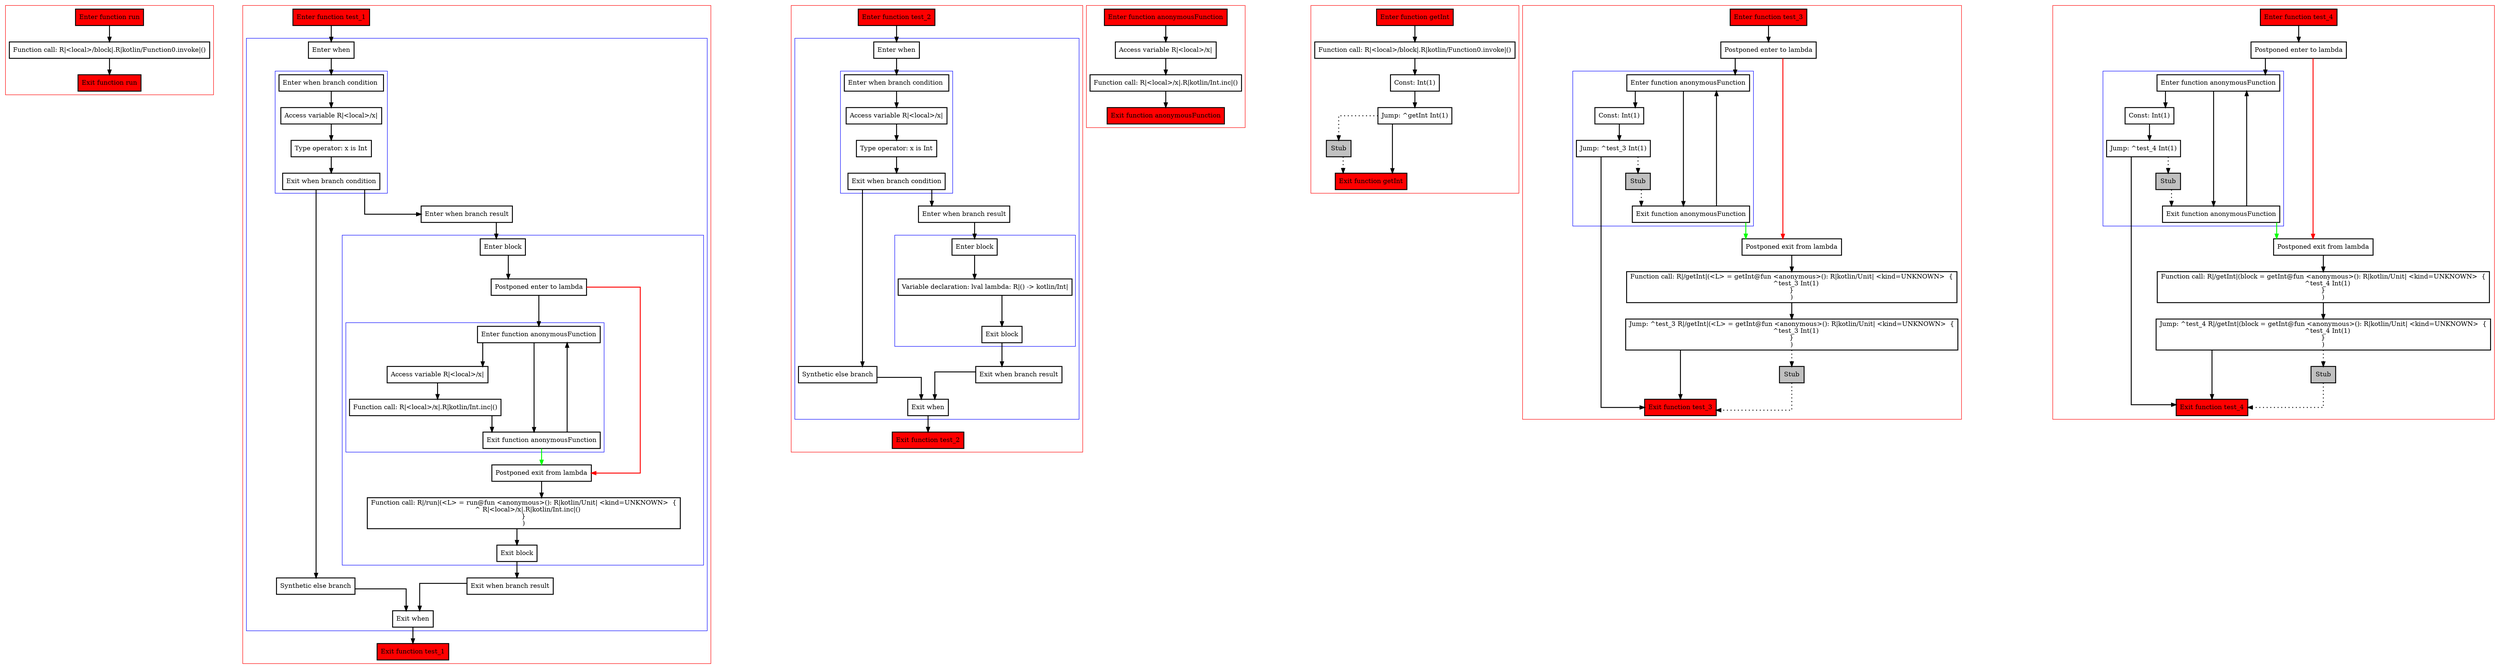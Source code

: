 digraph lambdas_kt {
    graph [splines=ortho nodesep=3]
    node [shape=box penwidth=2]
    edge [penwidth=2]

    subgraph cluster_0 {
        color=red
        0 [label="Enter function run" style="filled" fillcolor=red];
        1 [label="Function call: R|<local>/block|.R|kotlin/Function0.invoke|()"];
        2 [label="Exit function run" style="filled" fillcolor=red];
    }

    0 -> {1};
    1 -> {2};

    subgraph cluster_1 {
        color=red
        3 [label="Enter function test_1" style="filled" fillcolor=red];
        subgraph cluster_2 {
            color=blue
            4 [label="Enter when"];
            subgraph cluster_3 {
                color=blue
                5 [label="Enter when branch condition "];
                6 [label="Access variable R|<local>/x|"];
                7 [label="Type operator: x is Int"];
                8 [label="Exit when branch condition"];
            }
            9 [label="Synthetic else branch"];
            10 [label="Enter when branch result"];
            subgraph cluster_4 {
                color=blue
                11 [label="Enter block"];
                12 [label="Postponed enter to lambda"];
                subgraph cluster_5 {
                    color=blue
                    13 [label="Enter function anonymousFunction"];
                    14 [label="Access variable R|<local>/x|"];
                    15 [label="Function call: R|<local>/x|.R|kotlin/Int.inc|()"];
                    16 [label="Exit function anonymousFunction"];
                }
                17 [label="Postponed exit from lambda"];
                18 [label="Function call: R|/run|(<L> = run@fun <anonymous>(): R|kotlin/Unit| <kind=UNKNOWN>  {
    ^ R|<local>/x|.R|kotlin/Int.inc|()
}
)"];
                19 [label="Exit block"];
            }
            20 [label="Exit when branch result"];
            21 [label="Exit when"];
        }
        22 [label="Exit function test_1" style="filled" fillcolor=red];
    }

    3 -> {4};
    4 -> {5};
    5 -> {6};
    6 -> {7};
    7 -> {8};
    8 -> {10 9};
    9 -> {21};
    10 -> {11};
    11 -> {12};
    12 -> {13};
    12 -> {17} [color=red];
    13 -> {16 14};
    14 -> {15};
    15 -> {16};
    16 -> {13};
    16 -> {17} [color=green];
    17 -> {18};
    18 -> {19};
    19 -> {20};
    20 -> {21};
    21 -> {22};

    subgraph cluster_6 {
        color=red
        23 [label="Enter function test_2" style="filled" fillcolor=red];
        subgraph cluster_7 {
            color=blue
            24 [label="Enter when"];
            subgraph cluster_8 {
                color=blue
                25 [label="Enter when branch condition "];
                26 [label="Access variable R|<local>/x|"];
                27 [label="Type operator: x is Int"];
                28 [label="Exit when branch condition"];
            }
            29 [label="Synthetic else branch"];
            30 [label="Enter when branch result"];
            subgraph cluster_9 {
                color=blue
                31 [label="Enter block"];
                32 [label="Variable declaration: lval lambda: R|() -> kotlin/Int|"];
                33 [label="Exit block"];
            }
            34 [label="Exit when branch result"];
            35 [label="Exit when"];
        }
        36 [label="Exit function test_2" style="filled" fillcolor=red];
    }

    23 -> {24};
    24 -> {25};
    25 -> {26};
    26 -> {27};
    27 -> {28};
    28 -> {30 29};
    29 -> {35};
    30 -> {31};
    31 -> {32};
    32 -> {33};
    33 -> {34};
    34 -> {35};
    35 -> {36};

    subgraph cluster_10 {
        color=red
        37 [label="Enter function anonymousFunction" style="filled" fillcolor=red];
        38 [label="Access variable R|<local>/x|"];
        39 [label="Function call: R|<local>/x|.R|kotlin/Int.inc|()"];
        40 [label="Exit function anonymousFunction" style="filled" fillcolor=red];
    }

    37 -> {38};
    38 -> {39};
    39 -> {40};

    subgraph cluster_11 {
        color=red
        41 [label="Enter function getInt" style="filled" fillcolor=red];
        42 [label="Function call: R|<local>/block|.R|kotlin/Function0.invoke|()"];
        43 [label="Const: Int(1)"];
        44 [label="Jump: ^getInt Int(1)"];
        45 [label="Stub" style="filled" fillcolor=gray];
        46 [label="Exit function getInt" style="filled" fillcolor=red];
    }

    41 -> {42};
    42 -> {43};
    43 -> {44};
    44 -> {46};
    44 -> {45} [style=dotted];
    45 -> {46} [style=dotted];

    subgraph cluster_12 {
        color=red
        47 [label="Enter function test_3" style="filled" fillcolor=red];
        48 [label="Postponed enter to lambda"];
        subgraph cluster_13 {
            color=blue
            49 [label="Enter function anonymousFunction"];
            50 [label="Const: Int(1)"];
            51 [label="Jump: ^test_3 Int(1)"];
            52 [label="Stub" style="filled" fillcolor=gray];
            53 [label="Exit function anonymousFunction"];
        }
        54 [label="Postponed exit from lambda"];
        55 [label="Function call: R|/getInt|(<L> = getInt@fun <anonymous>(): R|kotlin/Unit| <kind=UNKNOWN>  {
    ^test_3 Int(1)
}
)"];
        56 [label="Jump: ^test_3 R|/getInt|(<L> = getInt@fun <anonymous>(): R|kotlin/Unit| <kind=UNKNOWN>  {
    ^test_3 Int(1)
}
)"];
        57 [label="Stub" style="filled" fillcolor=gray];
        58 [label="Exit function test_3" style="filled" fillcolor=red];
    }

    47 -> {48};
    48 -> {49};
    48 -> {54} [color=red];
    49 -> {53 50};
    50 -> {51};
    51 -> {58};
    51 -> {52} [style=dotted];
    52 -> {53} [style=dotted];
    53 -> {49};
    53 -> {54} [color=green];
    54 -> {55};
    55 -> {56};
    56 -> {58};
    56 -> {57} [style=dotted];
    57 -> {58} [style=dotted];

    subgraph cluster_14 {
        color=red
        59 [label="Enter function test_4" style="filled" fillcolor=red];
        60 [label="Postponed enter to lambda"];
        subgraph cluster_15 {
            color=blue
            61 [label="Enter function anonymousFunction"];
            62 [label="Const: Int(1)"];
            63 [label="Jump: ^test_4 Int(1)"];
            64 [label="Stub" style="filled" fillcolor=gray];
            65 [label="Exit function anonymousFunction"];
        }
        66 [label="Postponed exit from lambda"];
        67 [label="Function call: R|/getInt|(block = getInt@fun <anonymous>(): R|kotlin/Unit| <kind=UNKNOWN>  {
    ^test_4 Int(1)
}
)"];
        68 [label="Jump: ^test_4 R|/getInt|(block = getInt@fun <anonymous>(): R|kotlin/Unit| <kind=UNKNOWN>  {
    ^test_4 Int(1)
}
)"];
        69 [label="Stub" style="filled" fillcolor=gray];
        70 [label="Exit function test_4" style="filled" fillcolor=red];
    }

    59 -> {60};
    60 -> {61};
    60 -> {66} [color=red];
    61 -> {65 62};
    62 -> {63};
    63 -> {70};
    63 -> {64} [style=dotted];
    64 -> {65} [style=dotted];
    65 -> {61};
    65 -> {66} [color=green];
    66 -> {67};
    67 -> {68};
    68 -> {70};
    68 -> {69} [style=dotted];
    69 -> {70} [style=dotted];

}
